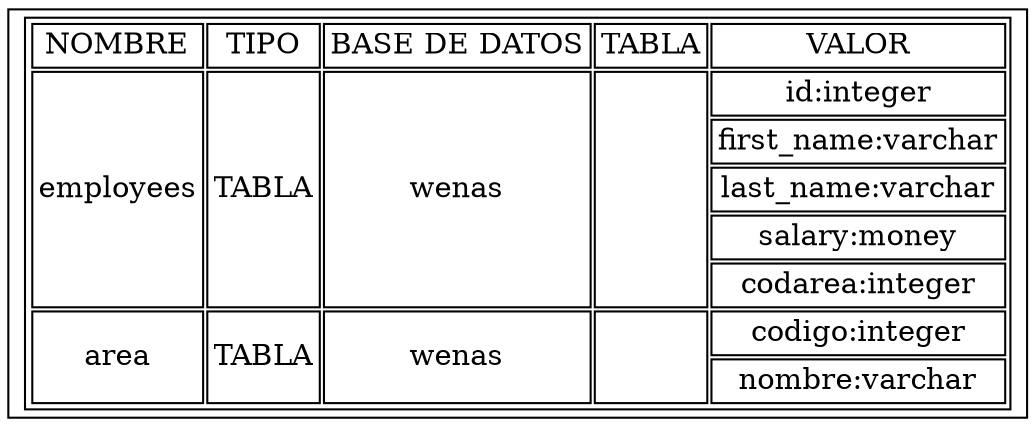 digraph G {shortName [shape=record label=<<TABLE><TR><TD>NOMBRE</TD><TD>TIPO</TD><TD>BASE DE DATOS</TD><TD>TABLA</TD><TD>VALOR</TD></TR><TR><TD rowspan='5'>employees</TD><TD rowspan='5'>TABLA</TD><TD rowspan='5'>wenas</TD><TD rowspan='5'></TD><TD>id:integer</TD></TR>
<TR><TD>first_name:varchar</TD></TR>
<TR><TD>last_name:varchar</TD></TR>
<TR><TD>salary:money</TD></TR>
<TR><TD>codarea:integer</TD></TR>
<TR><TD rowspan='2'>area</TD><TD rowspan='2'>TABLA</TD><TD rowspan='2'>wenas</TD><TD rowspan='2'></TD><TD>codigo:integer</TD></TR>
<TR><TD>nombre:varchar</TD></TR>
</TABLE>>]}